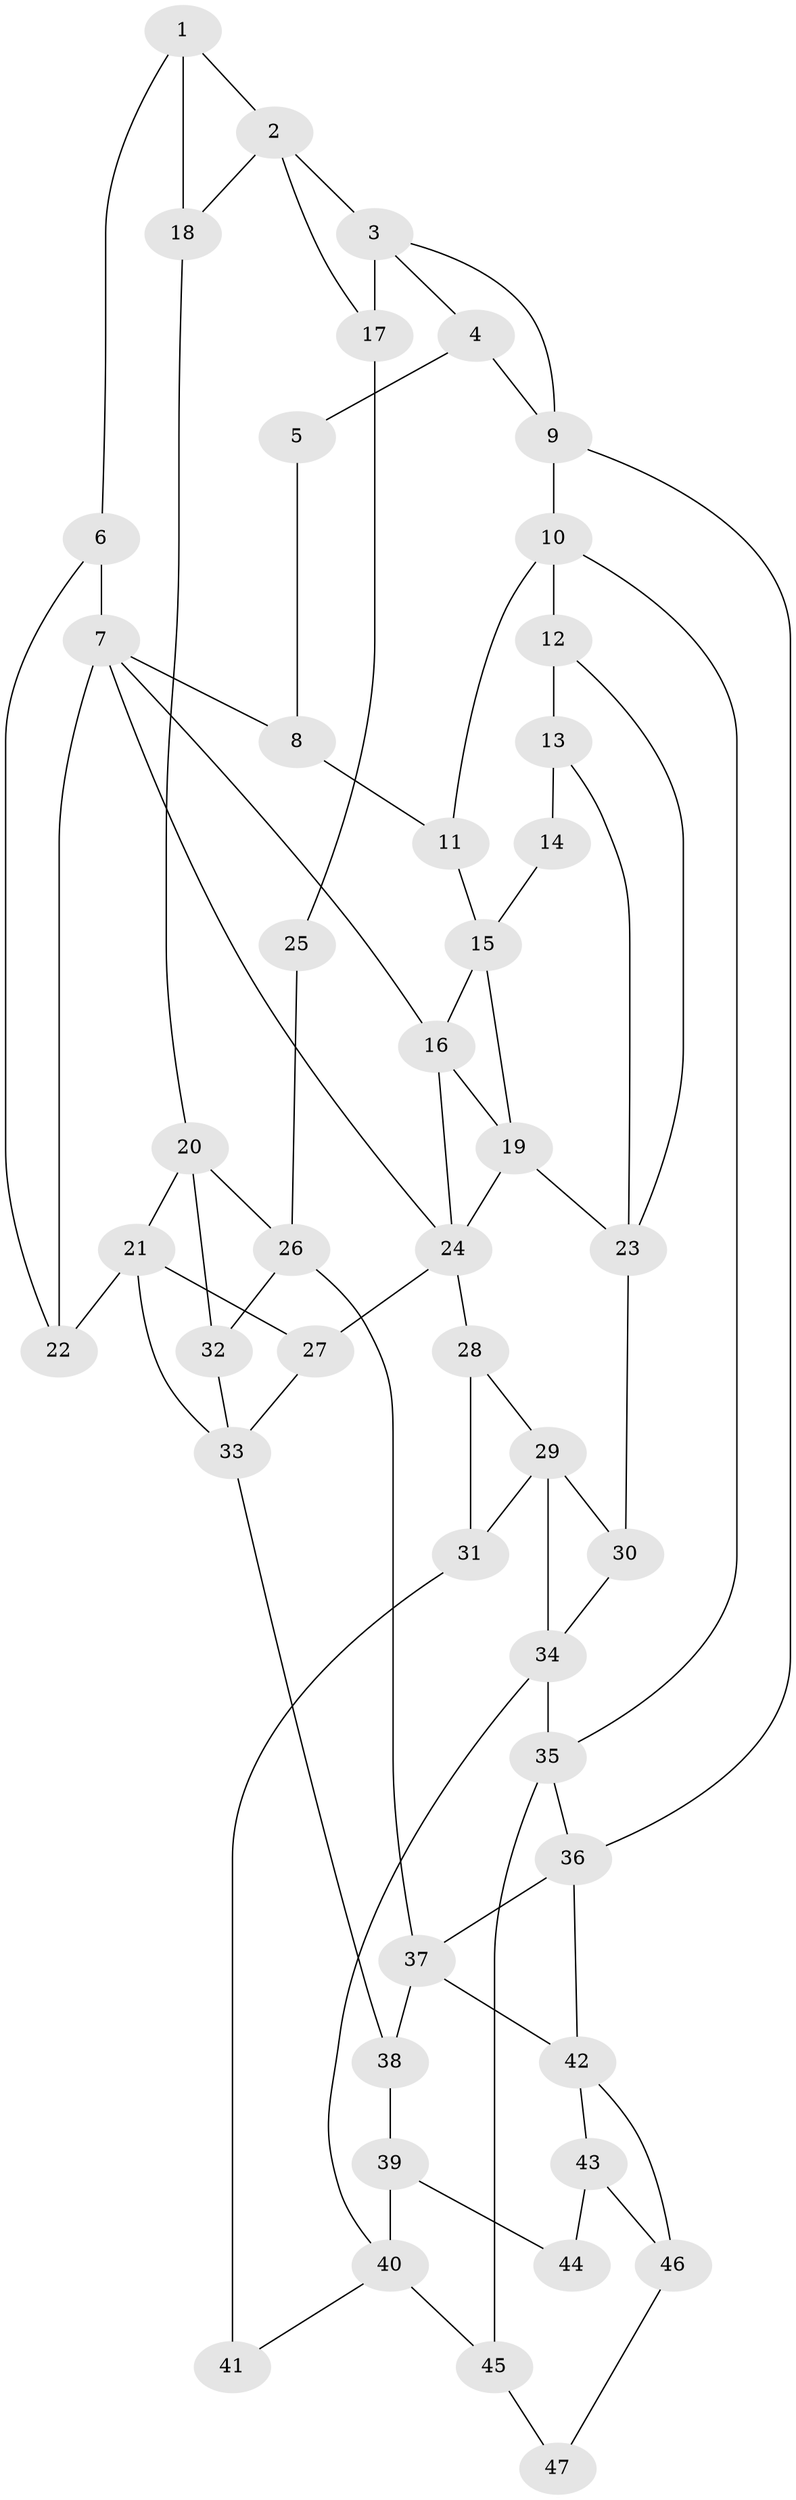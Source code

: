// original degree distribution, {3: 0.017094017094017096, 4: 0.2564102564102564, 5: 0.49572649572649574, 6: 0.23076923076923078}
// Generated by graph-tools (version 1.1) at 2025/54/03/04/25 22:54:42]
// undirected, 47 vertices, 79 edges
graph export_dot {
  node [color=gray90,style=filled];
  1;
  2;
  3;
  4;
  5;
  6;
  7;
  8;
  9;
  10;
  11;
  12;
  13;
  14;
  15;
  16;
  17;
  18;
  19;
  20;
  21;
  22;
  23;
  24;
  25;
  26;
  27;
  28;
  29;
  30;
  31;
  32;
  33;
  34;
  35;
  36;
  37;
  38;
  39;
  40;
  41;
  42;
  43;
  44;
  45;
  46;
  47;
  1 -- 2 [weight=1.0];
  1 -- 6 [weight=1.0];
  1 -- 18 [weight=2.0];
  2 -- 3 [weight=1.0];
  2 -- 17 [weight=1.0];
  2 -- 18 [weight=1.0];
  3 -- 4 [weight=1.0];
  3 -- 9 [weight=1.0];
  3 -- 17 [weight=3.0];
  4 -- 5 [weight=1.0];
  4 -- 9 [weight=1.0];
  5 -- 8 [weight=1.0];
  6 -- 7 [weight=1.0];
  6 -- 22 [weight=1.0];
  7 -- 8 [weight=2.0];
  7 -- 16 [weight=1.0];
  7 -- 22 [weight=1.0];
  7 -- 24 [weight=1.0];
  8 -- 11 [weight=1.0];
  9 -- 10 [weight=1.0];
  9 -- 36 [weight=1.0];
  10 -- 11 [weight=1.0];
  10 -- 12 [weight=1.0];
  10 -- 35 [weight=1.0];
  11 -- 15 [weight=2.0];
  12 -- 13 [weight=2.0];
  12 -- 23 [weight=1.0];
  13 -- 14 [weight=2.0];
  13 -- 23 [weight=1.0];
  14 -- 15 [weight=2.0];
  15 -- 16 [weight=1.0];
  15 -- 19 [weight=1.0];
  16 -- 19 [weight=1.0];
  16 -- 24 [weight=1.0];
  17 -- 25 [weight=2.0];
  18 -- 20 [weight=1.0];
  19 -- 23 [weight=1.0];
  19 -- 24 [weight=1.0];
  20 -- 21 [weight=1.0];
  20 -- 26 [weight=1.0];
  20 -- 32 [weight=1.0];
  21 -- 22 [weight=2.0];
  21 -- 27 [weight=1.0];
  21 -- 33 [weight=1.0];
  23 -- 30 [weight=1.0];
  24 -- 27 [weight=1.0];
  24 -- 28 [weight=2.0];
  25 -- 26 [weight=2.0];
  26 -- 32 [weight=1.0];
  26 -- 37 [weight=2.0];
  27 -- 33 [weight=1.0];
  28 -- 29 [weight=1.0];
  28 -- 31 [weight=3.0];
  29 -- 30 [weight=1.0];
  29 -- 31 [weight=1.0];
  29 -- 34 [weight=1.0];
  30 -- 34 [weight=1.0];
  31 -- 41 [weight=2.0];
  32 -- 33 [weight=2.0];
  33 -- 38 [weight=2.0];
  34 -- 35 [weight=2.0];
  34 -- 40 [weight=1.0];
  35 -- 36 [weight=1.0];
  35 -- 45 [weight=2.0];
  36 -- 37 [weight=1.0];
  36 -- 42 [weight=1.0];
  37 -- 38 [weight=1.0];
  37 -- 42 [weight=1.0];
  38 -- 39 [weight=2.0];
  39 -- 40 [weight=2.0];
  39 -- 44 [weight=2.0];
  40 -- 41 [weight=1.0];
  40 -- 45 [weight=1.0];
  42 -- 43 [weight=1.0];
  42 -- 46 [weight=1.0];
  43 -- 44 [weight=2.0];
  43 -- 46 [weight=3.0];
  45 -- 47 [weight=2.0];
  46 -- 47 [weight=2.0];
}
